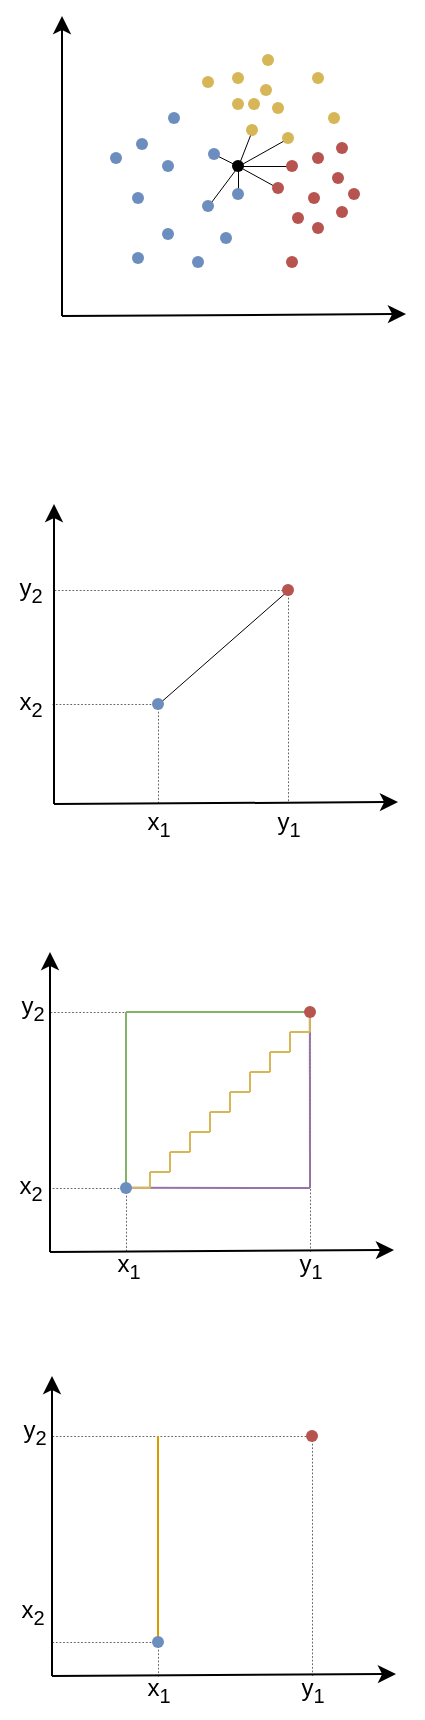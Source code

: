 <mxfile>
    <diagram id="n0mSH8z5mShoAQrP98df" name="Page-1">
        <mxGraphModel dx="372" dy="245" grid="0" gridSize="10" guides="1" tooltips="1" connect="1" arrows="1" fold="1" page="1" pageScale="1" pageWidth="4681" pageHeight="3300" math="0" shadow="0">
            <root>
                <mxCell id="0"/>
                <mxCell id="1" parent="0"/>
                <mxCell id="110" value="" style="endArrow=none;html=1;strokeWidth=0.3;dashed=1;exitX=0.533;exitY=0.617;exitDx=0;exitDy=0;exitPerimeter=0;" edge="1" parent="1" source="117">
                    <mxGeometry width="50" height="50" relative="1" as="geometry">
                        <mxPoint x="270.17" y="613" as="sourcePoint"/>
                        <mxPoint x="244" y="709" as="targetPoint"/>
                        <Array as="points"/>
                    </mxGeometry>
                </mxCell>
                <mxCell id="111" value="" style="endArrow=none;html=1;strokeWidth=0.3;dashed=1;entryX=0.6;entryY=0.45;entryDx=0;entryDy=0;entryPerimeter=0;" edge="1" parent="1" target="117">
                    <mxGeometry width="50" height="50" relative="1" as="geometry">
                        <mxPoint x="114" y="589" as="sourcePoint"/>
                        <mxPoint x="246.5" y="471.722" as="targetPoint"/>
                        <Array as="points"/>
                    </mxGeometry>
                </mxCell>
                <mxCell id="122" value="" style="endArrow=none;html=1;strokeWidth=1;fillColor=#e1d5e7;strokeColor=#9673a6;" edge="1" parent="1">
                    <mxGeometry width="50" height="50" relative="1" as="geometry">
                        <mxPoint x="243.93" y="589" as="sourcePoint"/>
                        <mxPoint x="244" y="677" as="targetPoint"/>
                    </mxGeometry>
                </mxCell>
                <mxCell id="118" value="" style="endArrow=none;html=1;strokeWidth=1;fillColor=#d5e8d4;strokeColor=#82b366;" edge="1" parent="1" target="117">
                    <mxGeometry width="50" height="50" relative="1" as="geometry">
                        <mxPoint x="152" y="589" as="sourcePoint"/>
                        <mxPoint x="183" y="542.0" as="targetPoint"/>
                    </mxGeometry>
                </mxCell>
                <mxCell id="40" value="" style="endArrow=none;html=1;strokeWidth=0.5;" parent="1" source="15" target="38" edge="1">
                    <mxGeometry width="50" height="50" relative="1" as="geometry">
                        <mxPoint x="217" y="218" as="sourcePoint"/>
                        <mxPoint x="267" y="168" as="targetPoint"/>
                    </mxGeometry>
                </mxCell>
                <mxCell id="41" value="" style="endArrow=none;html=1;strokeWidth=0.5;" parent="1" target="14" edge="1">
                    <mxGeometry width="50" height="50" relative="1" as="geometry">
                        <mxPoint x="208" y="166" as="sourcePoint"/>
                        <mxPoint x="218" y="176" as="targetPoint"/>
                    </mxGeometry>
                </mxCell>
                <mxCell id="45" value="" style="endArrow=none;html=1;strokeWidth=0.5;" parent="1" source="38" target="11" edge="1">
                    <mxGeometry width="50" height="50" relative="1" as="geometry">
                        <mxPoint x="218" y="176" as="sourcePoint"/>
                        <mxPoint x="225" y="158" as="targetPoint"/>
                    </mxGeometry>
                </mxCell>
                <mxCell id="42" value="" style="endArrow=none;html=1;strokeWidth=0.5;" parent="1" source="23" edge="1">
                    <mxGeometry width="50" height="50" relative="1" as="geometry">
                        <mxPoint x="218" y="176" as="sourcePoint"/>
                        <mxPoint x="208" y="166" as="targetPoint"/>
                    </mxGeometry>
                </mxCell>
                <mxCell id="43" value="" style="endArrow=none;html=1;strokeWidth=0.5;" parent="1" target="37" edge="1">
                    <mxGeometry width="50" height="50" relative="1" as="geometry">
                        <mxPoint x="208" y="166" as="sourcePoint"/>
                        <mxPoint x="218" y="176" as="targetPoint"/>
                    </mxGeometry>
                </mxCell>
                <mxCell id="46" value="" style="endArrow=none;html=1;strokeWidth=0.5;exitX=0.512;exitY=0.392;exitDx=0;exitDy=0;exitPerimeter=0;" parent="1" source="19" target="38" edge="1">
                    <mxGeometry width="50" height="50" relative="1" as="geometry">
                        <mxPoint x="238" y="187" as="sourcePoint"/>
                        <mxPoint x="218" y="176" as="targetPoint"/>
                    </mxGeometry>
                </mxCell>
                <mxCell id="47" value="" style="endArrow=none;html=1;strokeWidth=0.5;" parent="1" source="33" target="38" edge="1">
                    <mxGeometry width="50" height="50" relative="1" as="geometry">
                        <mxPoint x="245" y="176" as="sourcePoint"/>
                        <mxPoint x="218.0" y="176" as="targetPoint"/>
                    </mxGeometry>
                </mxCell>
                <mxCell id="2" value="" style="endArrow=classic;html=1;" parent="1" edge="1">
                    <mxGeometry width="50" height="50" relative="1" as="geometry">
                        <mxPoint x="120" y="241.05" as="sourcePoint"/>
                        <mxPoint x="292" y="240" as="targetPoint"/>
                    </mxGeometry>
                </mxCell>
                <mxCell id="3" value="" style="endArrow=classic;html=1;" parent="1" edge="1">
                    <mxGeometry width="50" height="50" relative="1" as="geometry">
                        <mxPoint x="120" y="241.05" as="sourcePoint"/>
                        <mxPoint x="120" y="91" as="targetPoint"/>
                    </mxGeometry>
                </mxCell>
                <mxCell id="4" value="" style="shape=waypoint;fillStyle=solid;size=6;pointerEvents=1;points=[];fillColor=#dae8fc;resizable=0;rotatable=0;perimeter=centerPerimeter;snapToPoint=1;strokeColor=#6c8ebf;" parent="1" vertex="1">
                    <mxGeometry x="166" y="132" width="20" height="20" as="geometry"/>
                </mxCell>
                <mxCell id="5" value="" style="shape=waypoint;fillStyle=solid;size=6;pointerEvents=1;points=[];fillColor=#dae8fc;resizable=0;rotatable=0;perimeter=centerPerimeter;snapToPoint=1;strokeColor=#6c8ebf;" parent="1" vertex="1">
                    <mxGeometry x="163" y="156" width="20" height="20" as="geometry"/>
                </mxCell>
                <mxCell id="6" value="" style="shape=waypoint;fillStyle=solid;size=6;pointerEvents=1;points=[];fillColor=#dae8fc;resizable=0;rotatable=0;perimeter=centerPerimeter;snapToPoint=1;strokeColor=#6c8ebf;" parent="1" vertex="1">
                    <mxGeometry x="137" y="152" width="20" height="20" as="geometry"/>
                </mxCell>
                <mxCell id="7" value="" style="shape=waypoint;fillStyle=solid;size=6;pointerEvents=1;points=[];fillColor=#f8cecc;resizable=0;rotatable=0;perimeter=centerPerimeter;snapToPoint=1;strokeColor=#b85450;" parent="1" vertex="1">
                    <mxGeometry x="236" y="172" width="20" height="20" as="geometry"/>
                </mxCell>
                <mxCell id="8" value="" style="shape=waypoint;fillStyle=solid;size=6;pointerEvents=1;points=[];fillColor=#dae8fc;resizable=0;rotatable=0;perimeter=centerPerimeter;snapToPoint=1;strokeColor=#6c8ebf;" parent="1" vertex="1">
                    <mxGeometry x="192" y="192" width="20" height="20" as="geometry"/>
                </mxCell>
                <mxCell id="9" value="" style="shape=waypoint;fillStyle=solid;size=6;pointerEvents=1;points=[];fillColor=#dae8fc;resizable=0;rotatable=0;perimeter=centerPerimeter;snapToPoint=1;strokeColor=#6c8ebf;" parent="1" vertex="1">
                    <mxGeometry x="178" y="204" width="20" height="20" as="geometry"/>
                </mxCell>
                <mxCell id="10" value="" style="shape=waypoint;fillStyle=solid;size=6;pointerEvents=1;points=[];fillColor=#dae8fc;resizable=0;rotatable=0;perimeter=centerPerimeter;snapToPoint=1;strokeColor=#6c8ebf;" parent="1" vertex="1">
                    <mxGeometry x="148" y="172" width="20" height="20" as="geometry"/>
                </mxCell>
                <mxCell id="11" value="" style="shape=waypoint;fillStyle=solid;size=6;pointerEvents=1;points=[];fillColor=#dae8fc;resizable=0;rotatable=0;perimeter=centerPerimeter;snapToPoint=1;strokeColor=#6c8ebf;" parent="1" vertex="1">
                    <mxGeometry x="183" y="176" width="20" height="20" as="geometry"/>
                </mxCell>
                <mxCell id="12" value="" style="shape=waypoint;fillStyle=solid;size=6;pointerEvents=1;points=[];fillColor=#dae8fc;resizable=0;rotatable=0;perimeter=centerPerimeter;snapToPoint=1;strokeColor=#6c8ebf;" parent="1" vertex="1">
                    <mxGeometry x="148" y="202" width="20" height="20" as="geometry"/>
                </mxCell>
                <mxCell id="13" value="" style="shape=waypoint;fillStyle=solid;size=6;pointerEvents=1;points=[];fillColor=#f8cecc;resizable=0;rotatable=0;perimeter=centerPerimeter;snapToPoint=1;strokeColor=#b85450;" parent="1" vertex="1">
                    <mxGeometry x="238" y="187" width="20" height="20" as="geometry"/>
                </mxCell>
                <mxCell id="14" value="" style="shape=waypoint;fillStyle=solid;size=6;pointerEvents=1;points=[];fillColor=#dae8fc;resizable=0;rotatable=0;perimeter=centerPerimeter;snapToPoint=1;strokeColor=#6c8ebf;" parent="1" vertex="1">
                    <mxGeometry x="198" y="170" width="20" height="20" as="geometry"/>
                </mxCell>
                <mxCell id="15" value="" style="shape=waypoint;fillStyle=solid;size=6;pointerEvents=1;points=[];fillColor=#dae8fc;resizable=0;rotatable=0;perimeter=centerPerimeter;snapToPoint=1;strokeColor=#6c8ebf;" parent="1" vertex="1">
                    <mxGeometry x="186" y="150" width="20" height="20" as="geometry"/>
                </mxCell>
                <mxCell id="16" value="" style="shape=waypoint;fillStyle=solid;size=6;pointerEvents=1;points=[];fillColor=#f8cecc;resizable=0;rotatable=0;perimeter=centerPerimeter;snapToPoint=1;strokeColor=#b85450;" parent="1" vertex="1">
                    <mxGeometry x="238" y="152" width="20" height="20" as="geometry"/>
                </mxCell>
                <mxCell id="17" value="" style="shape=waypoint;fillStyle=solid;size=6;pointerEvents=1;points=[];fillColor=#f8cecc;resizable=0;rotatable=0;perimeter=centerPerimeter;snapToPoint=1;strokeColor=#b85450;" parent="1" vertex="1">
                    <mxGeometry x="228" y="182" width="20" height="20" as="geometry"/>
                </mxCell>
                <mxCell id="18" value="" style="shape=waypoint;fillStyle=solid;size=6;pointerEvents=1;points=[];fillColor=#f8cecc;resizable=0;rotatable=0;perimeter=centerPerimeter;snapToPoint=1;strokeColor=#b85450;" parent="1" vertex="1">
                    <mxGeometry x="248" y="162" width="20" height="20" as="geometry"/>
                </mxCell>
                <mxCell id="19" value="" style="shape=waypoint;fillStyle=solid;size=6;pointerEvents=1;points=[];fillColor=#f8cecc;resizable=0;rotatable=0;perimeter=centerPerimeter;snapToPoint=1;strokeColor=#b85450;" parent="1" vertex="1">
                    <mxGeometry x="225" y="156" width="20" height="20" as="geometry"/>
                </mxCell>
                <mxCell id="20" value="" style="shape=waypoint;fillStyle=solid;size=6;pointerEvents=1;points=[];fillColor=#f8cecc;resizable=0;rotatable=0;perimeter=centerPerimeter;snapToPoint=1;strokeColor=#b85450;" parent="1" vertex="1">
                    <mxGeometry x="256" y="170" width="20" height="20" as="geometry"/>
                </mxCell>
                <mxCell id="21" value="" style="shape=waypoint;fillStyle=solid;size=6;pointerEvents=1;points=[];fillColor=#f8cecc;resizable=0;rotatable=0;perimeter=centerPerimeter;snapToPoint=1;strokeColor=#b85450;" parent="1" vertex="1">
                    <mxGeometry x="250" y="179" width="20" height="20" as="geometry"/>
                </mxCell>
                <mxCell id="22" value="" style="shape=waypoint;fillStyle=solid;size=6;pointerEvents=1;points=[];fillColor=#f8cecc;resizable=0;rotatable=0;perimeter=centerPerimeter;snapToPoint=1;strokeColor=#b85450;" parent="1" vertex="1">
                    <mxGeometry x="250" y="147" width="20" height="20" as="geometry"/>
                </mxCell>
                <mxCell id="23" value="" style="shape=waypoint;fillStyle=solid;size=6;pointerEvents=1;points=[];fillColor=#f8cecc;resizable=0;rotatable=0;perimeter=centerPerimeter;snapToPoint=1;strokeColor=#b85450;" parent="1" vertex="1">
                    <mxGeometry x="218" y="167" width="20" height="20" as="geometry"/>
                </mxCell>
                <mxCell id="24" value="" style="shape=waypoint;fillStyle=solid;size=6;pointerEvents=1;points=[];fillColor=#f8cecc;resizable=0;rotatable=0;perimeter=centerPerimeter;snapToPoint=1;strokeColor=#b85450;" parent="1" vertex="1">
                    <mxGeometry x="225" y="204" width="20" height="20" as="geometry"/>
                </mxCell>
                <mxCell id="25" value="" style="shape=waypoint;fillStyle=solid;size=6;pointerEvents=1;points=[];fillColor=#dae8fc;resizable=0;rotatable=0;perimeter=centerPerimeter;snapToPoint=1;strokeColor=#6c8ebf;" parent="1" vertex="1">
                    <mxGeometry x="163" y="190" width="20" height="20" as="geometry"/>
                </mxCell>
                <mxCell id="27" value="" style="shape=waypoint;fillStyle=solid;size=6;pointerEvents=1;points=[];fillColor=#fff2cc;resizable=0;rotatable=0;perimeter=centerPerimeter;snapToPoint=1;strokeColor=#d6b656;" parent="1" vertex="1">
                    <mxGeometry x="198" y="125" width="20" height="20" as="geometry"/>
                </mxCell>
                <mxCell id="28" value="" style="shape=waypoint;fillStyle=solid;size=6;pointerEvents=1;points=[];fillColor=#fff2cc;resizable=0;rotatable=0;perimeter=centerPerimeter;snapToPoint=1;strokeColor=#d6b656;" parent="1" vertex="1">
                    <mxGeometry x="218" y="127" width="20" height="20" as="geometry"/>
                </mxCell>
                <mxCell id="29" value="" style="shape=waypoint;fillStyle=solid;size=6;pointerEvents=1;points=[];fillColor=#fff2cc;resizable=0;rotatable=0;perimeter=centerPerimeter;snapToPoint=1;strokeColor=#d6b656;" parent="1" vertex="1">
                    <mxGeometry x="246" y="132" width="20" height="20" as="geometry"/>
                </mxCell>
                <mxCell id="30" value="" style="shape=waypoint;fillStyle=solid;size=6;pointerEvents=1;points=[];fillColor=#fff2cc;resizable=0;rotatable=0;perimeter=centerPerimeter;snapToPoint=1;strokeColor=#d6b656;" parent="1" vertex="1">
                    <mxGeometry x="206" y="125" width="20" height="20" as="geometry"/>
                </mxCell>
                <mxCell id="31" value="" style="shape=waypoint;fillStyle=solid;size=6;pointerEvents=1;points=[];fillColor=#fff2cc;resizable=0;rotatable=0;perimeter=centerPerimeter;snapToPoint=1;strokeColor=#d6b656;" parent="1" vertex="1">
                    <mxGeometry x="212" y="118" width="20" height="20" as="geometry"/>
                </mxCell>
                <mxCell id="32" value="" style="shape=waypoint;fillStyle=solid;size=6;pointerEvents=1;points=[];fillColor=#fff2cc;resizable=0;rotatable=0;perimeter=centerPerimeter;snapToPoint=1;strokeColor=#d6b656;" parent="1" vertex="1">
                    <mxGeometry x="213" y="103" width="20" height="20" as="geometry"/>
                </mxCell>
                <mxCell id="33" value="" style="shape=waypoint;fillStyle=solid;size=6;pointerEvents=1;points=[];fillColor=#fff2cc;resizable=0;rotatable=0;perimeter=centerPerimeter;snapToPoint=1;strokeColor=#d6b656;" parent="1" vertex="1">
                    <mxGeometry x="223" y="142" width="20" height="20" as="geometry"/>
                </mxCell>
                <mxCell id="34" value="" style="shape=waypoint;fillStyle=solid;size=6;pointerEvents=1;points=[];fillColor=#fff2cc;resizable=0;rotatable=0;perimeter=centerPerimeter;snapToPoint=1;strokeColor=#d6b656;" parent="1" vertex="1">
                    <mxGeometry x="183" y="114" width="20" height="20" as="geometry"/>
                </mxCell>
                <mxCell id="35" value="" style="shape=waypoint;fillStyle=solid;size=6;pointerEvents=1;points=[];fillColor=#fff2cc;resizable=0;rotatable=0;perimeter=centerPerimeter;snapToPoint=1;strokeColor=#d6b656;" parent="1" vertex="1">
                    <mxGeometry x="238" y="112" width="20" height="20" as="geometry"/>
                </mxCell>
                <mxCell id="36" value="" style="shape=waypoint;fillStyle=solid;size=6;pointerEvents=1;points=[];fillColor=#fff2cc;resizable=0;rotatable=0;perimeter=centerPerimeter;snapToPoint=1;strokeColor=#d6b656;" parent="1" vertex="1">
                    <mxGeometry x="198" y="112" width="20" height="20" as="geometry"/>
                </mxCell>
                <mxCell id="37" value="" style="shape=waypoint;fillStyle=solid;size=6;pointerEvents=1;points=[];fillColor=#fff2cc;resizable=0;rotatable=0;perimeter=centerPerimeter;snapToPoint=1;strokeColor=#d6b656;" parent="1" vertex="1">
                    <mxGeometry x="205" y="138" width="20" height="20" as="geometry"/>
                </mxCell>
                <mxCell id="38" value="" style="shape=waypoint;fillStyle=solid;size=6;pointerEvents=1;points=[];resizable=0;rotatable=0;perimeter=centerPerimeter;snapToPoint=1;" parent="1" vertex="1">
                    <mxGeometry x="198" y="156" width="20" height="20" as="geometry"/>
                </mxCell>
                <mxCell id="49" value="" style="shape=waypoint;fillStyle=solid;size=6;pointerEvents=1;points=[];fillColor=#dae8fc;resizable=0;rotatable=0;perimeter=centerPerimeter;snapToPoint=1;strokeColor=#6c8ebf;" parent="1" vertex="1">
                    <mxGeometry x="150" y="145" width="20" height="20" as="geometry"/>
                </mxCell>
                <mxCell id="53" value="" style="endArrow=none;html=1;strokeWidth=0.5;" edge="1" parent="1" source="78" target="67">
                    <mxGeometry width="50" height="50" relative="1" as="geometry">
                        <mxPoint x="214" y="420" as="sourcePoint"/>
                        <mxPoint x="204" y="410" as="targetPoint"/>
                    </mxGeometry>
                </mxCell>
                <mxCell id="57" value="" style="endArrow=classic;html=1;" edge="1" parent="1">
                    <mxGeometry width="50" height="50" relative="1" as="geometry">
                        <mxPoint x="116" y="485.05" as="sourcePoint"/>
                        <mxPoint x="288" y="484" as="targetPoint"/>
                    </mxGeometry>
                </mxCell>
                <mxCell id="58" value="" style="endArrow=classic;html=1;" edge="1" parent="1">
                    <mxGeometry width="50" height="50" relative="1" as="geometry">
                        <mxPoint x="116" y="485.05" as="sourcePoint"/>
                        <mxPoint x="116" y="335" as="targetPoint"/>
                    </mxGeometry>
                </mxCell>
                <mxCell id="95" value="" style="endArrow=none;html=1;strokeWidth=0.3;dashed=1;" edge="1" parent="1" source="67">
                    <mxGeometry width="50" height="50" relative="1" as="geometry">
                        <mxPoint x="243" y="388" as="sourcePoint"/>
                        <mxPoint x="115" y="435" as="targetPoint"/>
                    </mxGeometry>
                </mxCell>
                <mxCell id="96" value="" style="endArrow=none;html=1;strokeWidth=0.3;dashed=1;" edge="1" parent="1" source="67">
                    <mxGeometry width="50" height="50" relative="1" as="geometry">
                        <mxPoint x="178" y="445" as="sourcePoint"/>
                        <mxPoint x="168" y="485" as="targetPoint"/>
                    </mxGeometry>
                </mxCell>
                <mxCell id="97" value="" style="endArrow=none;html=1;strokeWidth=0.3;dashed=1;exitX=0.533;exitY=0.617;exitDx=0;exitDy=0;exitPerimeter=0;" edge="1" parent="1" source="78">
                    <mxGeometry width="50" height="50" relative="1" as="geometry">
                        <mxPoint x="239.17" y="395" as="sourcePoint"/>
                        <mxPoint x="233" y="484" as="targetPoint"/>
                    </mxGeometry>
                </mxCell>
                <mxCell id="98" value="" style="endArrow=none;html=1;strokeWidth=0.3;dashed=1;entryX=0.6;entryY=0.45;entryDx=0;entryDy=0;entryPerimeter=0;" edge="1" parent="1" target="78">
                    <mxGeometry width="50" height="50" relative="1" as="geometry">
                        <mxPoint x="116" y="378" as="sourcePoint"/>
                        <mxPoint x="243" y="278" as="targetPoint"/>
                    </mxGeometry>
                </mxCell>
                <mxCell id="99" value="x&lt;sub&gt;1&lt;/sub&gt;" style="text;html=1;align=center;verticalAlign=middle;resizable=0;points=[];autosize=1;strokeColor=none;fillColor=none;" vertex="1" parent="1">
                    <mxGeometry x="153" y="481" width="30" height="28" as="geometry"/>
                </mxCell>
                <mxCell id="100" value="x&lt;sub&gt;2&lt;/sub&gt;" style="text;html=1;align=center;verticalAlign=middle;resizable=0;points=[];autosize=1;strokeColor=none;fillColor=none;" vertex="1" parent="1">
                    <mxGeometry x="89" y="421" width="30" height="28" as="geometry"/>
                </mxCell>
                <mxCell id="102" value="y&lt;sub&gt;1&lt;/sub&gt;" style="text;html=1;align=center;verticalAlign=middle;resizable=0;points=[];autosize=1;strokeColor=none;fillColor=none;" vertex="1" parent="1">
                    <mxGeometry x="218" y="481" width="30" height="28" as="geometry"/>
                </mxCell>
                <mxCell id="103" value="y&lt;sub&gt;2&lt;/sub&gt;" style="text;html=1;align=center;verticalAlign=middle;resizable=0;points=[];autosize=1;strokeColor=none;fillColor=none;" vertex="1" parent="1">
                    <mxGeometry x="89" y="364" width="30" height="28" as="geometry"/>
                </mxCell>
                <mxCell id="67" value="" style="shape=waypoint;fillStyle=solid;size=6;pointerEvents=1;points=[];fillColor=#dae8fc;resizable=0;rotatable=0;perimeter=centerPerimeter;snapToPoint=1;strokeColor=#6c8ebf;" vertex="1" parent="1">
                    <mxGeometry x="158" y="425" width="20" height="20" as="geometry"/>
                </mxCell>
                <mxCell id="78" value="" style="shape=waypoint;fillStyle=solid;size=6;pointerEvents=1;points=[];fillColor=#f8cecc;resizable=0;rotatable=0;perimeter=centerPerimeter;snapToPoint=1;strokeColor=#b85450;" vertex="1" parent="1">
                    <mxGeometry x="223" y="368" width="20" height="20" as="geometry"/>
                </mxCell>
                <mxCell id="106" value="" style="endArrow=classic;html=1;" edge="1" parent="1">
                    <mxGeometry width="50" height="50" relative="1" as="geometry">
                        <mxPoint x="114" y="709.05" as="sourcePoint"/>
                        <mxPoint x="286" y="708" as="targetPoint"/>
                    </mxGeometry>
                </mxCell>
                <mxCell id="107" value="" style="endArrow=classic;html=1;" edge="1" parent="1">
                    <mxGeometry width="50" height="50" relative="1" as="geometry">
                        <mxPoint x="114" y="709.05" as="sourcePoint"/>
                        <mxPoint x="114" y="559" as="targetPoint"/>
                    </mxGeometry>
                </mxCell>
                <mxCell id="108" value="" style="endArrow=none;html=1;strokeWidth=0.3;dashed=1;" edge="1" parent="1" source="116">
                    <mxGeometry width="50" height="50" relative="1" as="geometry">
                        <mxPoint x="246.5" y="740.0" as="sourcePoint"/>
                        <mxPoint x="114" y="677.0" as="targetPoint"/>
                    </mxGeometry>
                </mxCell>
                <mxCell id="109" value="" style="endArrow=none;html=1;strokeWidth=0.3;dashed=1;" edge="1" parent="1" source="116">
                    <mxGeometry width="50" height="50" relative="1" as="geometry">
                        <mxPoint x="124.5" y="663" as="sourcePoint"/>
                        <mxPoint x="152" y="709" as="targetPoint"/>
                    </mxGeometry>
                </mxCell>
                <mxCell id="112" value="x&lt;sub&gt;1&lt;/sub&gt;" style="text;html=1;align=center;verticalAlign=middle;resizable=0;points=[];autosize=1;strokeColor=none;fillColor=none;" vertex="1" parent="1">
                    <mxGeometry x="138" y="702" width="30" height="28" as="geometry"/>
                </mxCell>
                <mxCell id="113" value="x&lt;sub&gt;2&lt;/sub&gt;" style="text;html=1;align=center;verticalAlign=middle;resizable=0;points=[];autosize=1;strokeColor=none;fillColor=none;" vertex="1" parent="1">
                    <mxGeometry x="89" y="663" width="30" height="28" as="geometry"/>
                </mxCell>
                <mxCell id="114" value="y&lt;sub&gt;1&lt;/sub&gt;" style="text;html=1;align=center;verticalAlign=middle;resizable=0;points=[];autosize=1;strokeColor=none;fillColor=none;" vertex="1" parent="1">
                    <mxGeometry x="229" y="702" width="30" height="28" as="geometry"/>
                </mxCell>
                <mxCell id="115" value="y&lt;sub&gt;2&lt;/sub&gt;" style="text;html=1;align=center;verticalAlign=middle;resizable=0;points=[];autosize=1;strokeColor=none;fillColor=none;" vertex="1" parent="1">
                    <mxGeometry x="90" y="573" width="30" height="28" as="geometry"/>
                </mxCell>
                <mxCell id="119" value="" style="endArrow=none;html=1;strokeWidth=1;entryX=0.519;entryY=0.341;entryDx=0;entryDy=0;entryPerimeter=0;fillColor=#d5e8d4;strokeColor=#82b366;" edge="1" parent="1" target="116">
                    <mxGeometry width="50" height="50" relative="1" as="geometry">
                        <mxPoint x="152" y="589" as="sourcePoint"/>
                        <mxPoint x="235.5" y="606" as="targetPoint"/>
                    </mxGeometry>
                </mxCell>
                <mxCell id="121" value="" style="endArrow=none;html=1;strokeWidth=1;fillColor=#e1d5e7;strokeColor=#9673a6;" edge="1" parent="1">
                    <mxGeometry width="50" height="50" relative="1" as="geometry">
                        <mxPoint x="152" y="676.9" as="sourcePoint"/>
                        <mxPoint x="244" y="677" as="targetPoint"/>
                    </mxGeometry>
                </mxCell>
                <mxCell id="123" value="" style="endArrow=none;html=1;strokeWidth=1;fillColor=#fff2cc;strokeColor=#d6b656;" edge="1" parent="1">
                    <mxGeometry width="50" height="50" relative="1" as="geometry">
                        <mxPoint x="234" y="609" as="sourcePoint"/>
                        <mxPoint x="234" y="599" as="targetPoint"/>
                    </mxGeometry>
                </mxCell>
                <mxCell id="124" value="" style="endArrow=none;html=1;strokeWidth=1;fillColor=#fff2cc;strokeColor=#d6b656;" edge="1" parent="1">
                    <mxGeometry width="50" height="50" relative="1" as="geometry">
                        <mxPoint x="224" y="619" as="sourcePoint"/>
                        <mxPoint x="224" y="609" as="targetPoint"/>
                    </mxGeometry>
                </mxCell>
                <mxCell id="125" value="" style="endArrow=none;html=1;strokeWidth=1;fillColor=#fff2cc;strokeColor=#d6b656;" edge="1" parent="1">
                    <mxGeometry width="50" height="50" relative="1" as="geometry">
                        <mxPoint x="214" y="629" as="sourcePoint"/>
                        <mxPoint x="214" y="619" as="targetPoint"/>
                    </mxGeometry>
                </mxCell>
                <mxCell id="126" value="" style="endArrow=none;html=1;strokeWidth=1;fillColor=#fff2cc;strokeColor=#d6b656;" edge="1" parent="1">
                    <mxGeometry width="50" height="50" relative="1" as="geometry">
                        <mxPoint x="204" y="639" as="sourcePoint"/>
                        <mxPoint x="204" y="629" as="targetPoint"/>
                    </mxGeometry>
                </mxCell>
                <mxCell id="127" value="" style="endArrow=none;html=1;strokeWidth=1;fillColor=#fff2cc;strokeColor=#d6b656;" edge="1" parent="1">
                    <mxGeometry width="50" height="50" relative="1" as="geometry">
                        <mxPoint x="194" y="649" as="sourcePoint"/>
                        <mxPoint x="194" y="639" as="targetPoint"/>
                    </mxGeometry>
                </mxCell>
                <mxCell id="128" value="" style="endArrow=none;html=1;strokeWidth=1;fillColor=#fff2cc;strokeColor=#d6b656;" edge="1" parent="1">
                    <mxGeometry width="50" height="50" relative="1" as="geometry">
                        <mxPoint x="184" y="659" as="sourcePoint"/>
                        <mxPoint x="184" y="649" as="targetPoint"/>
                    </mxGeometry>
                </mxCell>
                <mxCell id="129" value="" style="endArrow=none;html=1;strokeWidth=1;fillColor=#fff2cc;strokeColor=#d6b656;" edge="1" parent="1">
                    <mxGeometry width="50" height="50" relative="1" as="geometry">
                        <mxPoint x="174" y="669" as="sourcePoint"/>
                        <mxPoint x="174" y="659" as="targetPoint"/>
                    </mxGeometry>
                </mxCell>
                <mxCell id="130" value="" style="endArrow=none;html=1;strokeWidth=1;fillColor=#fff2cc;strokeColor=#d6b656;" edge="1" parent="1">
                    <mxGeometry width="50" height="50" relative="1" as="geometry">
                        <mxPoint x="163.95" y="677" as="sourcePoint"/>
                        <mxPoint x="164" y="669" as="targetPoint"/>
                    </mxGeometry>
                </mxCell>
                <mxCell id="131" value="" style="endArrow=none;html=1;strokeWidth=1;fillColor=#fff2cc;strokeColor=#d6b656;" edge="1" parent="1">
                    <mxGeometry width="50" height="50" relative="1" as="geometry">
                        <mxPoint x="243.95" y="599" as="sourcePoint"/>
                        <mxPoint x="243.95" y="589" as="targetPoint"/>
                    </mxGeometry>
                </mxCell>
                <mxCell id="117" value="" style="shape=waypoint;fillStyle=solid;size=6;pointerEvents=1;points=[];fillColor=#f8cecc;resizable=0;rotatable=0;perimeter=centerPerimeter;snapToPoint=1;strokeColor=#b85450;" vertex="1" parent="1">
                    <mxGeometry x="234" y="579" width="20" height="20" as="geometry"/>
                </mxCell>
                <mxCell id="132" value="" style="endArrow=none;html=1;strokeWidth=1;fillColor=#fff2cc;strokeColor=#d6b656;" edge="1" parent="1">
                    <mxGeometry width="50" height="50" relative="1" as="geometry">
                        <mxPoint x="234" y="599" as="sourcePoint"/>
                        <mxPoint x="244" y="599" as="targetPoint"/>
                    </mxGeometry>
                </mxCell>
                <mxCell id="133" value="" style="endArrow=none;html=1;strokeWidth=1;fillColor=#fff2cc;strokeColor=#d6b656;" edge="1" parent="1">
                    <mxGeometry width="50" height="50" relative="1" as="geometry">
                        <mxPoint x="224" y="609" as="sourcePoint"/>
                        <mxPoint x="234" y="609" as="targetPoint"/>
                    </mxGeometry>
                </mxCell>
                <mxCell id="134" value="" style="endArrow=none;html=1;strokeWidth=1;fillColor=#fff2cc;strokeColor=#d6b656;" edge="1" parent="1">
                    <mxGeometry width="50" height="50" relative="1" as="geometry">
                        <mxPoint x="214" y="619" as="sourcePoint"/>
                        <mxPoint x="224" y="619" as="targetPoint"/>
                    </mxGeometry>
                </mxCell>
                <mxCell id="135" value="" style="endArrow=none;html=1;strokeWidth=1;fillColor=#fff2cc;strokeColor=#d6b656;" edge="1" parent="1">
                    <mxGeometry width="50" height="50" relative="1" as="geometry">
                        <mxPoint x="204" y="629" as="sourcePoint"/>
                        <mxPoint x="214" y="629" as="targetPoint"/>
                    </mxGeometry>
                </mxCell>
                <mxCell id="136" value="" style="endArrow=none;html=1;strokeWidth=1;fillColor=#fff2cc;strokeColor=#d6b656;" edge="1" parent="1">
                    <mxGeometry width="50" height="50" relative="1" as="geometry">
                        <mxPoint x="194" y="639" as="sourcePoint"/>
                        <mxPoint x="204" y="639" as="targetPoint"/>
                    </mxGeometry>
                </mxCell>
                <mxCell id="137" value="" style="endArrow=none;html=1;strokeWidth=1;fillColor=#fff2cc;strokeColor=#d6b656;" edge="1" parent="1">
                    <mxGeometry width="50" height="50" relative="1" as="geometry">
                        <mxPoint x="184" y="649" as="sourcePoint"/>
                        <mxPoint x="194" y="649" as="targetPoint"/>
                    </mxGeometry>
                </mxCell>
                <mxCell id="138" value="" style="endArrow=none;html=1;strokeWidth=1;fillColor=#fff2cc;strokeColor=#d6b656;" edge="1" parent="1">
                    <mxGeometry width="50" height="50" relative="1" as="geometry">
                        <mxPoint x="174" y="659" as="sourcePoint"/>
                        <mxPoint x="184" y="659" as="targetPoint"/>
                    </mxGeometry>
                </mxCell>
                <mxCell id="139" value="" style="endArrow=none;html=1;strokeWidth=1;fillColor=#fff2cc;strokeColor=#d6b656;" edge="1" parent="1">
                    <mxGeometry width="50" height="50" relative="1" as="geometry">
                        <mxPoint x="164" y="669" as="sourcePoint"/>
                        <mxPoint x="174" y="669" as="targetPoint"/>
                    </mxGeometry>
                </mxCell>
                <mxCell id="140" value="" style="endArrow=none;html=1;strokeWidth=1;fillColor=#fff2cc;strokeColor=#d6b656;" edge="1" parent="1">
                    <mxGeometry width="50" height="50" relative="1" as="geometry">
                        <mxPoint x="154" y="676.95" as="sourcePoint"/>
                        <mxPoint x="164" y="676.95" as="targetPoint"/>
                    </mxGeometry>
                </mxCell>
                <mxCell id="116" value="" style="shape=waypoint;fillStyle=solid;size=6;pointerEvents=1;points=[];fillColor=#dae8fc;resizable=0;rotatable=0;perimeter=centerPerimeter;snapToPoint=1;strokeColor=#6c8ebf;" vertex="1" parent="1">
                    <mxGeometry x="142" y="667" width="20" height="20" as="geometry"/>
                </mxCell>
                <mxCell id="141" value="" style="endArrow=none;html=1;strokeWidth=0.3;dashed=1;exitX=0.533;exitY=0.617;exitDx=0;exitDy=0;exitPerimeter=0;" edge="1" parent="1" source="164">
                    <mxGeometry width="50" height="50" relative="1" as="geometry">
                        <mxPoint x="271.17" y="825" as="sourcePoint"/>
                        <mxPoint x="245" y="921" as="targetPoint"/>
                        <Array as="points"/>
                    </mxGeometry>
                </mxCell>
                <mxCell id="142" value="" style="endArrow=none;html=1;strokeWidth=0.3;dashed=1;entryX=0.6;entryY=0.45;entryDx=0;entryDy=0;entryPerimeter=0;" edge="1" parent="1" target="164">
                    <mxGeometry width="50" height="50" relative="1" as="geometry">
                        <mxPoint x="115" y="801" as="sourcePoint"/>
                        <mxPoint x="247.5" y="683.722" as="targetPoint"/>
                        <Array as="points"/>
                    </mxGeometry>
                </mxCell>
                <mxCell id="145" value="" style="endArrow=classic;html=1;" edge="1" parent="1">
                    <mxGeometry width="50" height="50" relative="1" as="geometry">
                        <mxPoint x="115" y="921.05" as="sourcePoint"/>
                        <mxPoint x="287" y="920" as="targetPoint"/>
                    </mxGeometry>
                </mxCell>
                <mxCell id="146" value="" style="endArrow=classic;html=1;" edge="1" parent="1">
                    <mxGeometry width="50" height="50" relative="1" as="geometry">
                        <mxPoint x="115" y="921.05" as="sourcePoint"/>
                        <mxPoint x="115" y="771" as="targetPoint"/>
                    </mxGeometry>
                </mxCell>
                <mxCell id="147" value="" style="endArrow=none;html=1;strokeWidth=0.3;dashed=1;" edge="1" parent="1" source="174">
                    <mxGeometry width="50" height="50" relative="1" as="geometry">
                        <mxPoint x="247.5" y="841.0" as="sourcePoint"/>
                        <mxPoint x="115" y="904.0" as="targetPoint"/>
                    </mxGeometry>
                </mxCell>
                <mxCell id="148" value="" style="endArrow=none;html=1;strokeWidth=0.3;dashed=1;" edge="1" parent="1" source="174">
                    <mxGeometry width="50" height="50" relative="1" as="geometry">
                        <mxPoint x="195.5" y="875" as="sourcePoint"/>
                        <mxPoint x="168" y="921" as="targetPoint"/>
                    </mxGeometry>
                </mxCell>
                <mxCell id="149" value="x&lt;sub&gt;1&lt;/sub&gt;" style="text;html=1;align=center;verticalAlign=middle;resizable=0;points=[];autosize=1;strokeColor=none;fillColor=none;" vertex="1" parent="1">
                    <mxGeometry x="153" y="914" width="30" height="28" as="geometry"/>
                </mxCell>
                <mxCell id="150" value="x&lt;sub&gt;2&lt;/sub&gt;" style="text;html=1;align=center;verticalAlign=middle;resizable=0;points=[];autosize=1;strokeColor=none;fillColor=none;" vertex="1" parent="1">
                    <mxGeometry x="90" y="875" width="30" height="28" as="geometry"/>
                </mxCell>
                <mxCell id="151" value="y&lt;sub&gt;1&lt;/sub&gt;" style="text;html=1;align=center;verticalAlign=middle;resizable=0;points=[];autosize=1;strokeColor=none;fillColor=none;" vertex="1" parent="1">
                    <mxGeometry x="230" y="914" width="30" height="28" as="geometry"/>
                </mxCell>
                <mxCell id="152" value="y&lt;sub&gt;2&lt;/sub&gt;" style="text;html=1;align=center;verticalAlign=middle;resizable=0;points=[];autosize=1;strokeColor=none;fillColor=none;" vertex="1" parent="1">
                    <mxGeometry x="91" y="785" width="30" height="28" as="geometry"/>
                </mxCell>
                <mxCell id="153" value="" style="endArrow=none;html=1;strokeWidth=1;entryX=0.519;entryY=0.341;entryDx=0;entryDy=0;entryPerimeter=0;fillColor=#ffe6cc;strokeColor=#d79b00;" edge="1" parent="1" target="174">
                    <mxGeometry width="50" height="50" relative="1" as="geometry">
                        <mxPoint x="168" y="801" as="sourcePoint"/>
                        <mxPoint x="84.5" y="818" as="targetPoint"/>
                    </mxGeometry>
                </mxCell>
                <mxCell id="164" value="" style="shape=waypoint;fillStyle=solid;size=6;pointerEvents=1;points=[];fillColor=#f8cecc;resizable=0;rotatable=0;perimeter=centerPerimeter;snapToPoint=1;strokeColor=#b85450;" vertex="1" parent="1">
                    <mxGeometry x="235" y="791" width="20" height="20" as="geometry"/>
                </mxCell>
                <mxCell id="174" value="" style="shape=waypoint;fillStyle=solid;size=6;pointerEvents=1;points=[];fillColor=#dae8fc;resizable=0;rotatable=0;perimeter=centerPerimeter;snapToPoint=1;strokeColor=#6c8ebf;" vertex="1" parent="1">
                    <mxGeometry x="158" y="894" width="20" height="20" as="geometry"/>
                </mxCell>
            </root>
        </mxGraphModel>
    </diagram>
</mxfile>